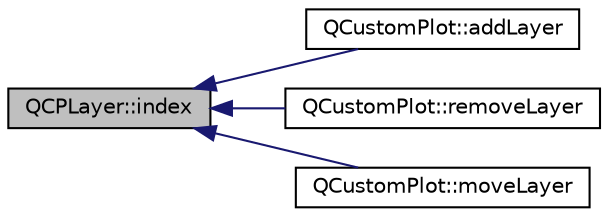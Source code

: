 digraph "QCPLayer::index"
{
  edge [fontname="Helvetica",fontsize="10",labelfontname="Helvetica",labelfontsize="10"];
  node [fontname="Helvetica",fontsize="10",shape=record];
  rankdir="LR";
  Node37 [label="QCPLayer::index",height=0.2,width=0.4,color="black", fillcolor="grey75", style="filled", fontcolor="black"];
  Node37 -> Node38 [dir="back",color="midnightblue",fontsize="10",style="solid",fontname="Helvetica"];
  Node38 [label="QCustomPlot::addLayer",height=0.2,width=0.4,color="black", fillcolor="white", style="filled",URL="$dd/d9b/class_q_custom_plot.html#ad5255393df078448bb6ac83fa5db5f52"];
  Node37 -> Node39 [dir="back",color="midnightblue",fontsize="10",style="solid",fontname="Helvetica"];
  Node39 [label="QCustomPlot::removeLayer",height=0.2,width=0.4,color="black", fillcolor="white", style="filled",URL="$dd/d9b/class_q_custom_plot.html#a40f75e342c5eaab6a86066a42a0e2a94"];
  Node37 -> Node40 [dir="back",color="midnightblue",fontsize="10",style="solid",fontname="Helvetica"];
  Node40 [label="QCustomPlot::moveLayer",height=0.2,width=0.4,color="black", fillcolor="white", style="filled",URL="$dd/d9b/class_q_custom_plot.html#ae896140beff19424e9e9e02d6e331104"];
}
